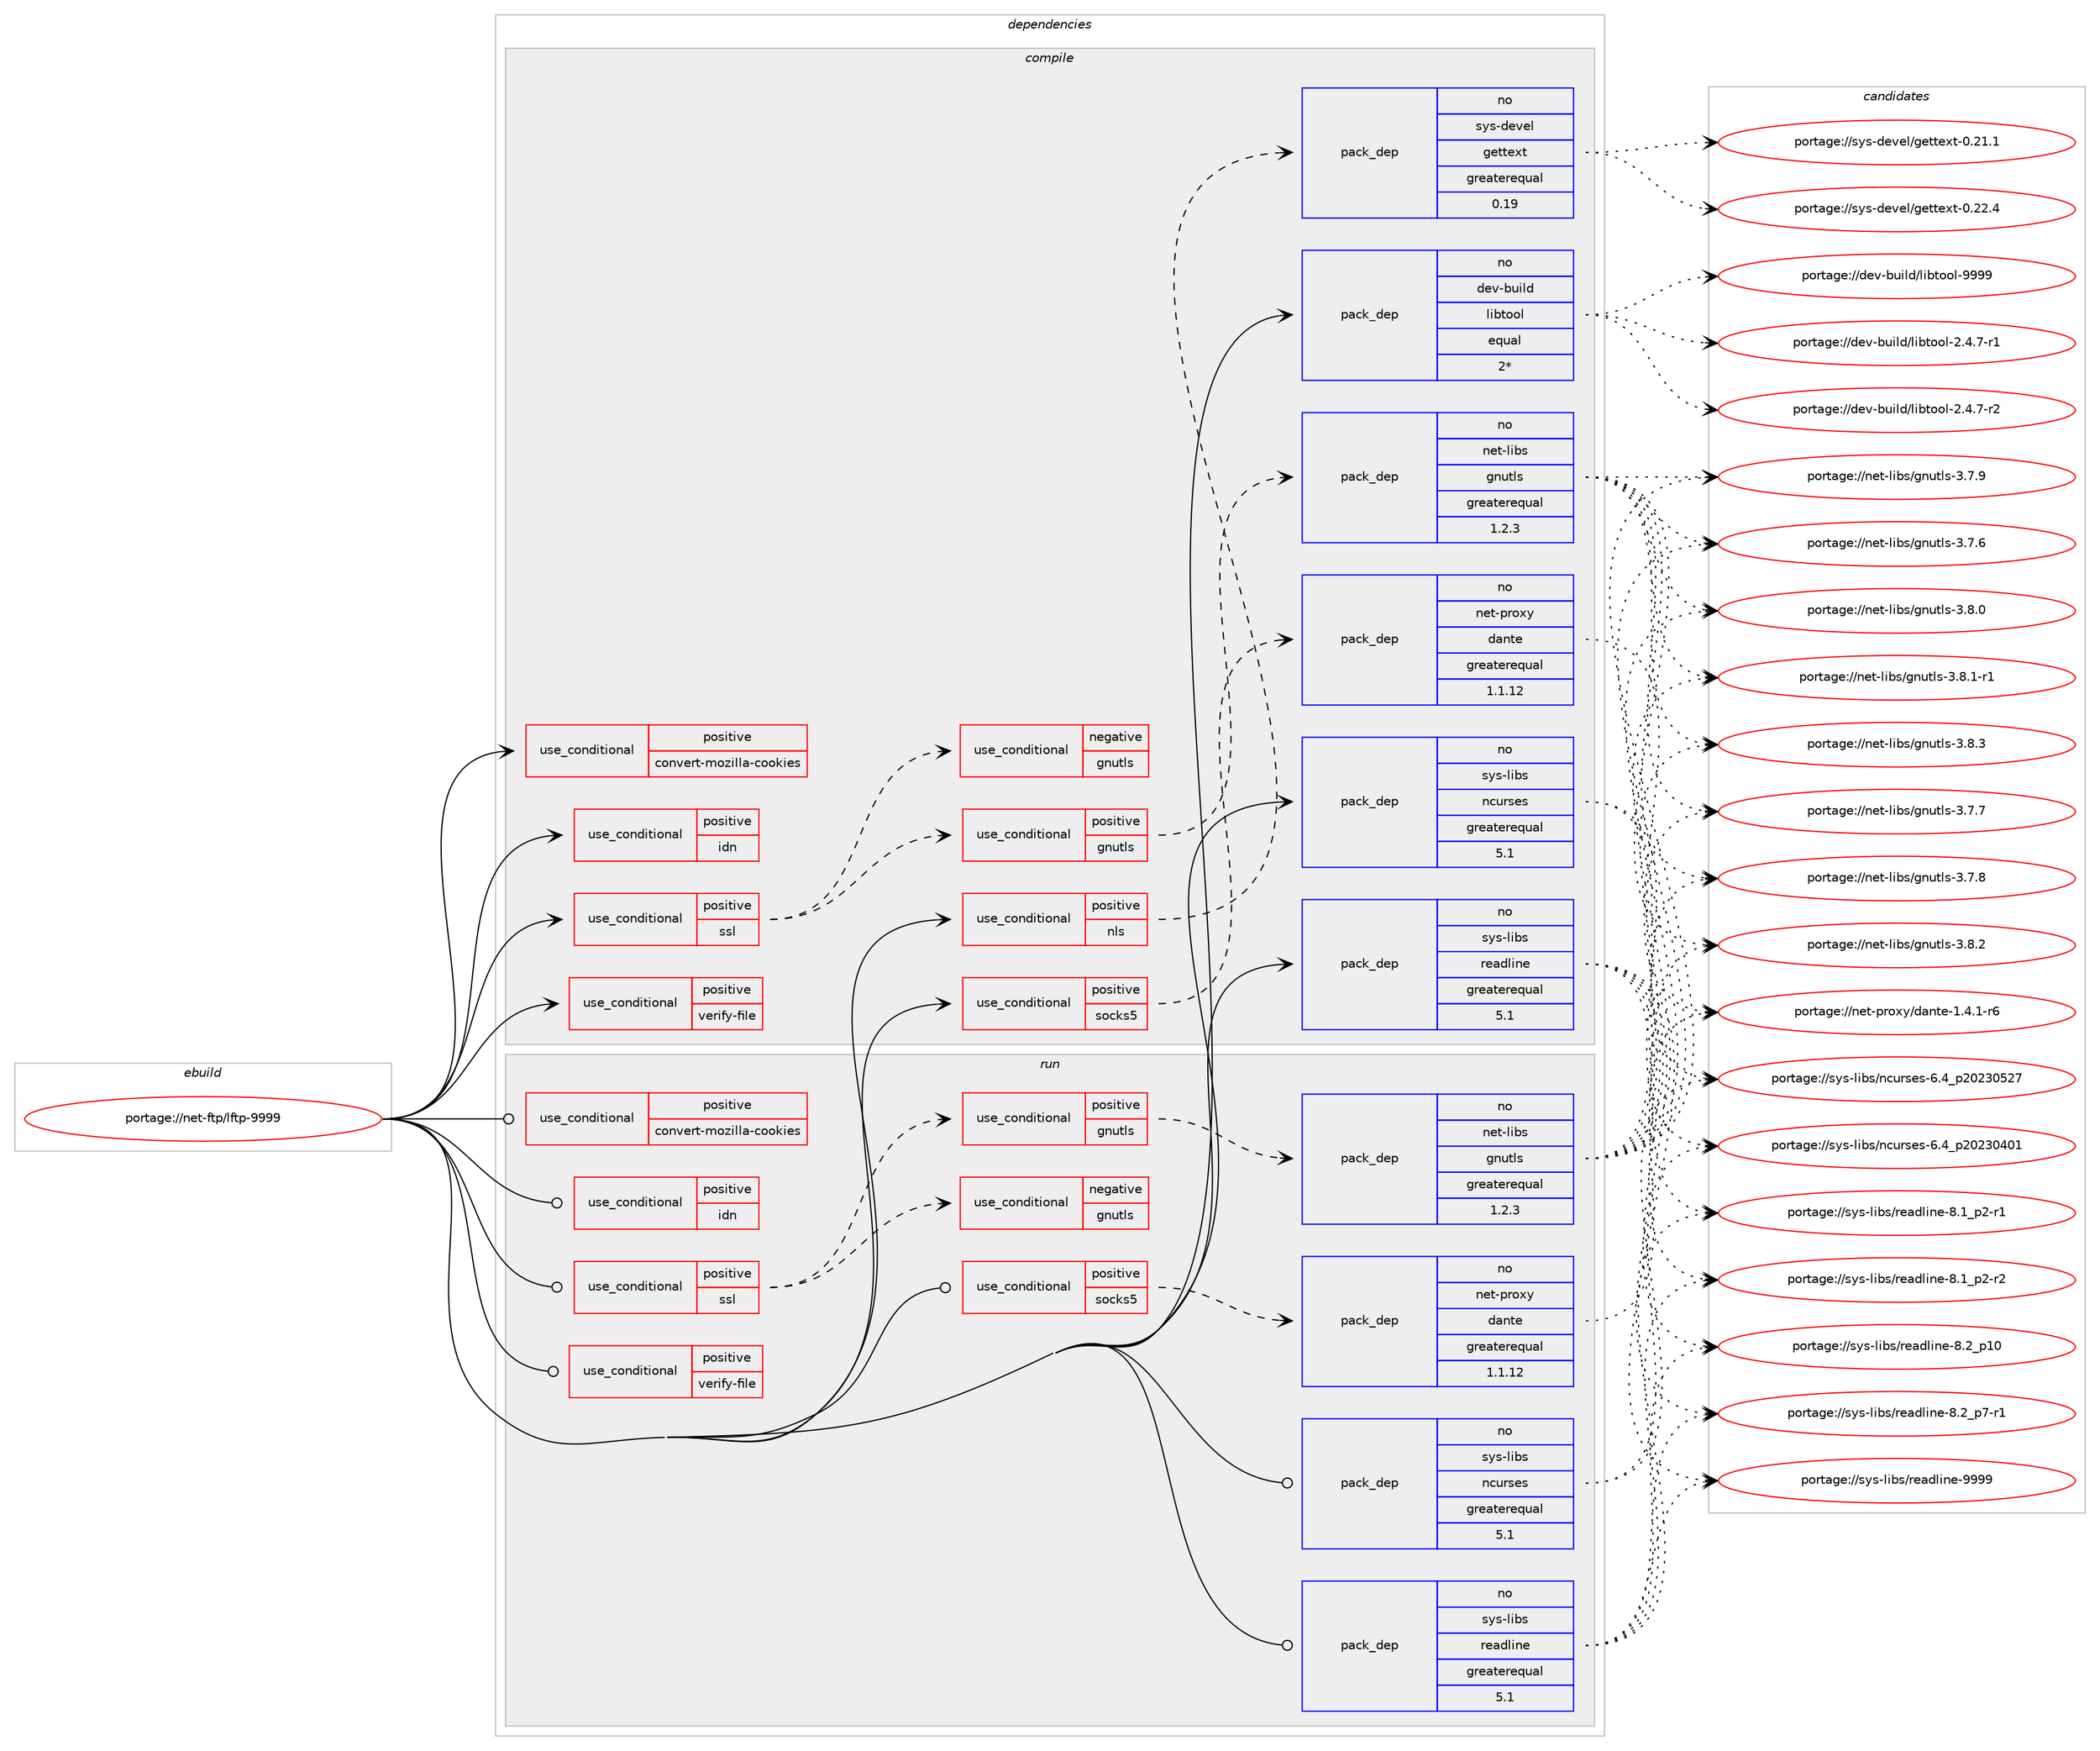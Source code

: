 digraph prolog {

# *************
# Graph options
# *************

newrank=true;
concentrate=true;
compound=true;
graph [rankdir=LR,fontname=Helvetica,fontsize=10,ranksep=1.5];#, ranksep=2.5, nodesep=0.2];
edge  [arrowhead=vee];
node  [fontname=Helvetica,fontsize=10];

# **********
# The ebuild
# **********

subgraph cluster_leftcol {
color=gray;
rank=same;
label=<<i>ebuild</i>>;
id [label="portage://net-ftp/lftp-9999", color=red, width=4, href="../net-ftp/lftp-9999.svg"];
}

# ****************
# The dependencies
# ****************

subgraph cluster_midcol {
color=gray;
label=<<i>dependencies</i>>;
subgraph cluster_compile {
fillcolor="#eeeeee";
style=filled;
label=<<i>compile</i>>;
subgraph cond2273 {
dependency2908 [label=<<TABLE BORDER="0" CELLBORDER="1" CELLSPACING="0" CELLPADDING="4"><TR><TD ROWSPAN="3" CELLPADDING="10">use_conditional</TD></TR><TR><TD>positive</TD></TR><TR><TD>convert-mozilla-cookies</TD></TR></TABLE>>, shape=none, color=red];
# *** BEGIN UNKNOWN DEPENDENCY TYPE (TODO) ***
# dependency2908 -> package_dependency(portage://net-ftp/lftp-9999,install,no,dev-perl,DBI,none,[,,],[],[])
# *** END UNKNOWN DEPENDENCY TYPE (TODO) ***

}
id:e -> dependency2908:w [weight=20,style="solid",arrowhead="vee"];
subgraph cond2274 {
dependency2909 [label=<<TABLE BORDER="0" CELLBORDER="1" CELLSPACING="0" CELLPADDING="4"><TR><TD ROWSPAN="3" CELLPADDING="10">use_conditional</TD></TR><TR><TD>positive</TD></TR><TR><TD>idn</TD></TR></TABLE>>, shape=none, color=red];
# *** BEGIN UNKNOWN DEPENDENCY TYPE (TODO) ***
# dependency2909 -> package_dependency(portage://net-ftp/lftp-9999,install,no,net-dns,libidn2,none,[,,],any_same_slot,[])
# *** END UNKNOWN DEPENDENCY TYPE (TODO) ***

}
id:e -> dependency2909:w [weight=20,style="solid",arrowhead="vee"];
subgraph cond2275 {
dependency2910 [label=<<TABLE BORDER="0" CELLBORDER="1" CELLSPACING="0" CELLPADDING="4"><TR><TD ROWSPAN="3" CELLPADDING="10">use_conditional</TD></TR><TR><TD>positive</TD></TR><TR><TD>nls</TD></TR></TABLE>>, shape=none, color=red];
subgraph pack614 {
dependency2911 [label=<<TABLE BORDER="0" CELLBORDER="1" CELLSPACING="0" CELLPADDING="4" WIDTH="220"><TR><TD ROWSPAN="6" CELLPADDING="30">pack_dep</TD></TR><TR><TD WIDTH="110">no</TD></TR><TR><TD>sys-devel</TD></TR><TR><TD>gettext</TD></TR><TR><TD>greaterequal</TD></TR><TR><TD>0.19</TD></TR></TABLE>>, shape=none, color=blue];
}
dependency2910:e -> dependency2911:w [weight=20,style="dashed",arrowhead="vee"];
}
id:e -> dependency2910:w [weight=20,style="solid",arrowhead="vee"];
subgraph cond2276 {
dependency2912 [label=<<TABLE BORDER="0" CELLBORDER="1" CELLSPACING="0" CELLPADDING="4"><TR><TD ROWSPAN="3" CELLPADDING="10">use_conditional</TD></TR><TR><TD>positive</TD></TR><TR><TD>socks5</TD></TR></TABLE>>, shape=none, color=red];
subgraph pack615 {
dependency2913 [label=<<TABLE BORDER="0" CELLBORDER="1" CELLSPACING="0" CELLPADDING="4" WIDTH="220"><TR><TD ROWSPAN="6" CELLPADDING="30">pack_dep</TD></TR><TR><TD WIDTH="110">no</TD></TR><TR><TD>net-proxy</TD></TR><TR><TD>dante</TD></TR><TR><TD>greaterequal</TD></TR><TR><TD>1.1.12</TD></TR></TABLE>>, shape=none, color=blue];
}
dependency2912:e -> dependency2913:w [weight=20,style="dashed",arrowhead="vee"];
# *** BEGIN UNKNOWN DEPENDENCY TYPE (TODO) ***
# dependency2912 -> package_dependency(portage://net-ftp/lftp-9999,install,no,sys-libs,pam,none,[,,],[],[])
# *** END UNKNOWN DEPENDENCY TYPE (TODO) ***

}
id:e -> dependency2912:w [weight=20,style="solid",arrowhead="vee"];
subgraph cond2277 {
dependency2914 [label=<<TABLE BORDER="0" CELLBORDER="1" CELLSPACING="0" CELLPADDING="4"><TR><TD ROWSPAN="3" CELLPADDING="10">use_conditional</TD></TR><TR><TD>positive</TD></TR><TR><TD>ssl</TD></TR></TABLE>>, shape=none, color=red];
subgraph cond2278 {
dependency2915 [label=<<TABLE BORDER="0" CELLBORDER="1" CELLSPACING="0" CELLPADDING="4"><TR><TD ROWSPAN="3" CELLPADDING="10">use_conditional</TD></TR><TR><TD>positive</TD></TR><TR><TD>gnutls</TD></TR></TABLE>>, shape=none, color=red];
subgraph pack616 {
dependency2916 [label=<<TABLE BORDER="0" CELLBORDER="1" CELLSPACING="0" CELLPADDING="4" WIDTH="220"><TR><TD ROWSPAN="6" CELLPADDING="30">pack_dep</TD></TR><TR><TD WIDTH="110">no</TD></TR><TR><TD>net-libs</TD></TR><TR><TD>gnutls</TD></TR><TR><TD>greaterequal</TD></TR><TR><TD>1.2.3</TD></TR></TABLE>>, shape=none, color=blue];
}
dependency2915:e -> dependency2916:w [weight=20,style="dashed",arrowhead="vee"];
}
dependency2914:e -> dependency2915:w [weight=20,style="dashed",arrowhead="vee"];
subgraph cond2279 {
dependency2917 [label=<<TABLE BORDER="0" CELLBORDER="1" CELLSPACING="0" CELLPADDING="4"><TR><TD ROWSPAN="3" CELLPADDING="10">use_conditional</TD></TR><TR><TD>negative</TD></TR><TR><TD>gnutls</TD></TR></TABLE>>, shape=none, color=red];
# *** BEGIN UNKNOWN DEPENDENCY TYPE (TODO) ***
# dependency2917 -> package_dependency(portage://net-ftp/lftp-9999,install,no,dev-libs,openssl,none,[,,],[slot(0),equal],[])
# *** END UNKNOWN DEPENDENCY TYPE (TODO) ***

}
dependency2914:e -> dependency2917:w [weight=20,style="dashed",arrowhead="vee"];
}
id:e -> dependency2914:w [weight=20,style="solid",arrowhead="vee"];
subgraph cond2280 {
dependency2918 [label=<<TABLE BORDER="0" CELLBORDER="1" CELLSPACING="0" CELLPADDING="4"><TR><TD ROWSPAN="3" CELLPADDING="10">use_conditional</TD></TR><TR><TD>positive</TD></TR><TR><TD>verify-file</TD></TR></TABLE>>, shape=none, color=red];
# *** BEGIN UNKNOWN DEPENDENCY TYPE (TODO) ***
# dependency2918 -> package_dependency(portage://net-ftp/lftp-9999,install,no,dev-perl,String-CRC32,none,[,,],[],[])
# *** END UNKNOWN DEPENDENCY TYPE (TODO) ***

# *** BEGIN UNKNOWN DEPENDENCY TYPE (TODO) ***
# dependency2918 -> package_dependency(portage://net-ftp/lftp-9999,install,no,virtual,perl-Digest-MD5,none,[,,],[],[])
# *** END UNKNOWN DEPENDENCY TYPE (TODO) ***

}
id:e -> dependency2918:w [weight=20,style="solid",arrowhead="vee"];
# *** BEGIN UNKNOWN DEPENDENCY TYPE (TODO) ***
# id -> package_dependency(portage://net-ftp/lftp-9999,install,no,app-arch,xz-utils,none,[,,],[],[])
# *** END UNKNOWN DEPENDENCY TYPE (TODO) ***

subgraph pack617 {
dependency2919 [label=<<TABLE BORDER="0" CELLBORDER="1" CELLSPACING="0" CELLPADDING="4" WIDTH="220"><TR><TD ROWSPAN="6" CELLPADDING="30">pack_dep</TD></TR><TR><TD WIDTH="110">no</TD></TR><TR><TD>dev-build</TD></TR><TR><TD>libtool</TD></TR><TR><TD>equal</TD></TR><TR><TD>2*</TD></TR></TABLE>>, shape=none, color=blue];
}
id:e -> dependency2919:w [weight=20,style="solid",arrowhead="vee"];
# *** BEGIN UNKNOWN DEPENDENCY TYPE (TODO) ***
# id -> package_dependency(portage://net-ftp/lftp-9999,install,no,dev-libs,expat,none,[,,],[],[])
# *** END UNKNOWN DEPENDENCY TYPE (TODO) ***

# *** BEGIN UNKNOWN DEPENDENCY TYPE (TODO) ***
# id -> package_dependency(portage://net-ftp/lftp-9999,install,no,dev-libs,gnulib,none,[,,],[],[])
# *** END UNKNOWN DEPENDENCY TYPE (TODO) ***

subgraph pack618 {
dependency2920 [label=<<TABLE BORDER="0" CELLBORDER="1" CELLSPACING="0" CELLPADDING="4" WIDTH="220"><TR><TD ROWSPAN="6" CELLPADDING="30">pack_dep</TD></TR><TR><TD WIDTH="110">no</TD></TR><TR><TD>sys-libs</TD></TR><TR><TD>ncurses</TD></TR><TR><TD>greaterequal</TD></TR><TR><TD>5.1</TD></TR></TABLE>>, shape=none, color=blue];
}
id:e -> dependency2920:w [weight=20,style="solid",arrowhead="vee"];
subgraph pack619 {
dependency2921 [label=<<TABLE BORDER="0" CELLBORDER="1" CELLSPACING="0" CELLPADDING="4" WIDTH="220"><TR><TD ROWSPAN="6" CELLPADDING="30">pack_dep</TD></TR><TR><TD WIDTH="110">no</TD></TR><TR><TD>sys-libs</TD></TR><TR><TD>readline</TD></TR><TR><TD>greaterequal</TD></TR><TR><TD>5.1</TD></TR></TABLE>>, shape=none, color=blue];
}
id:e -> dependency2921:w [weight=20,style="solid",arrowhead="vee"];
# *** BEGIN UNKNOWN DEPENDENCY TYPE (TODO) ***
# id -> package_dependency(portage://net-ftp/lftp-9999,install,no,sys-libs,zlib,none,[,,],[],[])
# *** END UNKNOWN DEPENDENCY TYPE (TODO) ***

# *** BEGIN UNKNOWN DEPENDENCY TYPE (TODO) ***
# id -> package_dependency(portage://net-ftp/lftp-9999,install,no,virtual,pkgconfig,none,[,,],[],[])
# *** END UNKNOWN DEPENDENCY TYPE (TODO) ***

}
subgraph cluster_compileandrun {
fillcolor="#eeeeee";
style=filled;
label=<<i>compile and run</i>>;
}
subgraph cluster_run {
fillcolor="#eeeeee";
style=filled;
label=<<i>run</i>>;
subgraph cond2281 {
dependency2922 [label=<<TABLE BORDER="0" CELLBORDER="1" CELLSPACING="0" CELLPADDING="4"><TR><TD ROWSPAN="3" CELLPADDING="10">use_conditional</TD></TR><TR><TD>positive</TD></TR><TR><TD>convert-mozilla-cookies</TD></TR></TABLE>>, shape=none, color=red];
# *** BEGIN UNKNOWN DEPENDENCY TYPE (TODO) ***
# dependency2922 -> package_dependency(portage://net-ftp/lftp-9999,run,no,dev-perl,DBI,none,[,,],[],[])
# *** END UNKNOWN DEPENDENCY TYPE (TODO) ***

}
id:e -> dependency2922:w [weight=20,style="solid",arrowhead="odot"];
subgraph cond2282 {
dependency2923 [label=<<TABLE BORDER="0" CELLBORDER="1" CELLSPACING="0" CELLPADDING="4"><TR><TD ROWSPAN="3" CELLPADDING="10">use_conditional</TD></TR><TR><TD>positive</TD></TR><TR><TD>idn</TD></TR></TABLE>>, shape=none, color=red];
# *** BEGIN UNKNOWN DEPENDENCY TYPE (TODO) ***
# dependency2923 -> package_dependency(portage://net-ftp/lftp-9999,run,no,net-dns,libidn2,none,[,,],any_same_slot,[])
# *** END UNKNOWN DEPENDENCY TYPE (TODO) ***

}
id:e -> dependency2923:w [weight=20,style="solid",arrowhead="odot"];
subgraph cond2283 {
dependency2924 [label=<<TABLE BORDER="0" CELLBORDER="1" CELLSPACING="0" CELLPADDING="4"><TR><TD ROWSPAN="3" CELLPADDING="10">use_conditional</TD></TR><TR><TD>positive</TD></TR><TR><TD>socks5</TD></TR></TABLE>>, shape=none, color=red];
subgraph pack620 {
dependency2925 [label=<<TABLE BORDER="0" CELLBORDER="1" CELLSPACING="0" CELLPADDING="4" WIDTH="220"><TR><TD ROWSPAN="6" CELLPADDING="30">pack_dep</TD></TR><TR><TD WIDTH="110">no</TD></TR><TR><TD>net-proxy</TD></TR><TR><TD>dante</TD></TR><TR><TD>greaterequal</TD></TR><TR><TD>1.1.12</TD></TR></TABLE>>, shape=none, color=blue];
}
dependency2924:e -> dependency2925:w [weight=20,style="dashed",arrowhead="vee"];
# *** BEGIN UNKNOWN DEPENDENCY TYPE (TODO) ***
# dependency2924 -> package_dependency(portage://net-ftp/lftp-9999,run,no,sys-libs,pam,none,[,,],[],[])
# *** END UNKNOWN DEPENDENCY TYPE (TODO) ***

}
id:e -> dependency2924:w [weight=20,style="solid",arrowhead="odot"];
subgraph cond2284 {
dependency2926 [label=<<TABLE BORDER="0" CELLBORDER="1" CELLSPACING="0" CELLPADDING="4"><TR><TD ROWSPAN="3" CELLPADDING="10">use_conditional</TD></TR><TR><TD>positive</TD></TR><TR><TD>ssl</TD></TR></TABLE>>, shape=none, color=red];
subgraph cond2285 {
dependency2927 [label=<<TABLE BORDER="0" CELLBORDER="1" CELLSPACING="0" CELLPADDING="4"><TR><TD ROWSPAN="3" CELLPADDING="10">use_conditional</TD></TR><TR><TD>positive</TD></TR><TR><TD>gnutls</TD></TR></TABLE>>, shape=none, color=red];
subgraph pack621 {
dependency2928 [label=<<TABLE BORDER="0" CELLBORDER="1" CELLSPACING="0" CELLPADDING="4" WIDTH="220"><TR><TD ROWSPAN="6" CELLPADDING="30">pack_dep</TD></TR><TR><TD WIDTH="110">no</TD></TR><TR><TD>net-libs</TD></TR><TR><TD>gnutls</TD></TR><TR><TD>greaterequal</TD></TR><TR><TD>1.2.3</TD></TR></TABLE>>, shape=none, color=blue];
}
dependency2927:e -> dependency2928:w [weight=20,style="dashed",arrowhead="vee"];
}
dependency2926:e -> dependency2927:w [weight=20,style="dashed",arrowhead="vee"];
subgraph cond2286 {
dependency2929 [label=<<TABLE BORDER="0" CELLBORDER="1" CELLSPACING="0" CELLPADDING="4"><TR><TD ROWSPAN="3" CELLPADDING="10">use_conditional</TD></TR><TR><TD>negative</TD></TR><TR><TD>gnutls</TD></TR></TABLE>>, shape=none, color=red];
# *** BEGIN UNKNOWN DEPENDENCY TYPE (TODO) ***
# dependency2929 -> package_dependency(portage://net-ftp/lftp-9999,run,no,dev-libs,openssl,none,[,,],[slot(0),equal],[])
# *** END UNKNOWN DEPENDENCY TYPE (TODO) ***

}
dependency2926:e -> dependency2929:w [weight=20,style="dashed",arrowhead="vee"];
}
id:e -> dependency2926:w [weight=20,style="solid",arrowhead="odot"];
subgraph cond2287 {
dependency2930 [label=<<TABLE BORDER="0" CELLBORDER="1" CELLSPACING="0" CELLPADDING="4"><TR><TD ROWSPAN="3" CELLPADDING="10">use_conditional</TD></TR><TR><TD>positive</TD></TR><TR><TD>verify-file</TD></TR></TABLE>>, shape=none, color=red];
# *** BEGIN UNKNOWN DEPENDENCY TYPE (TODO) ***
# dependency2930 -> package_dependency(portage://net-ftp/lftp-9999,run,no,dev-perl,String-CRC32,none,[,,],[],[])
# *** END UNKNOWN DEPENDENCY TYPE (TODO) ***

# *** BEGIN UNKNOWN DEPENDENCY TYPE (TODO) ***
# dependency2930 -> package_dependency(portage://net-ftp/lftp-9999,run,no,virtual,perl-Digest-MD5,none,[,,],[],[])
# *** END UNKNOWN DEPENDENCY TYPE (TODO) ***

}
id:e -> dependency2930:w [weight=20,style="solid",arrowhead="odot"];
# *** BEGIN UNKNOWN DEPENDENCY TYPE (TODO) ***
# id -> package_dependency(portage://net-ftp/lftp-9999,run,no,dev-libs,expat,none,[,,],[],[])
# *** END UNKNOWN DEPENDENCY TYPE (TODO) ***

subgraph pack622 {
dependency2931 [label=<<TABLE BORDER="0" CELLBORDER="1" CELLSPACING="0" CELLPADDING="4" WIDTH="220"><TR><TD ROWSPAN="6" CELLPADDING="30">pack_dep</TD></TR><TR><TD WIDTH="110">no</TD></TR><TR><TD>sys-libs</TD></TR><TR><TD>ncurses</TD></TR><TR><TD>greaterequal</TD></TR><TR><TD>5.1</TD></TR></TABLE>>, shape=none, color=blue];
}
id:e -> dependency2931:w [weight=20,style="solid",arrowhead="odot"];
subgraph pack623 {
dependency2932 [label=<<TABLE BORDER="0" CELLBORDER="1" CELLSPACING="0" CELLPADDING="4" WIDTH="220"><TR><TD ROWSPAN="6" CELLPADDING="30">pack_dep</TD></TR><TR><TD WIDTH="110">no</TD></TR><TR><TD>sys-libs</TD></TR><TR><TD>readline</TD></TR><TR><TD>greaterequal</TD></TR><TR><TD>5.1</TD></TR></TABLE>>, shape=none, color=blue];
}
id:e -> dependency2932:w [weight=20,style="solid",arrowhead="odot"];
# *** BEGIN UNKNOWN DEPENDENCY TYPE (TODO) ***
# id -> package_dependency(portage://net-ftp/lftp-9999,run,no,sys-libs,zlib,none,[,,],[],[])
# *** END UNKNOWN DEPENDENCY TYPE (TODO) ***

}
}

# **************
# The candidates
# **************

subgraph cluster_choices {
rank=same;
color=gray;
label=<<i>candidates</i>>;

subgraph choice614 {
color=black;
nodesep=1;
choice115121115451001011181011084710310111611610112011645484650494649 [label="portage://sys-devel/gettext-0.21.1", color=red, width=4,href="../sys-devel/gettext-0.21.1.svg"];
choice115121115451001011181011084710310111611610112011645484650504652 [label="portage://sys-devel/gettext-0.22.4", color=red, width=4,href="../sys-devel/gettext-0.22.4.svg"];
dependency2911:e -> choice115121115451001011181011084710310111611610112011645484650494649:w [style=dotted,weight="100"];
dependency2911:e -> choice115121115451001011181011084710310111611610112011645484650504652:w [style=dotted,weight="100"];
}
subgraph choice615 {
color=black;
nodesep=1;
choice1101011164511211411112012147100971101161014549465246494511454 [label="portage://net-proxy/dante-1.4.1-r6", color=red, width=4,href="../net-proxy/dante-1.4.1-r6.svg"];
dependency2913:e -> choice1101011164511211411112012147100971101161014549465246494511454:w [style=dotted,weight="100"];
}
subgraph choice616 {
color=black;
nodesep=1;
choice110101116451081059811547103110117116108115455146554654 [label="portage://net-libs/gnutls-3.7.6", color=red, width=4,href="../net-libs/gnutls-3.7.6.svg"];
choice110101116451081059811547103110117116108115455146554655 [label="portage://net-libs/gnutls-3.7.7", color=red, width=4,href="../net-libs/gnutls-3.7.7.svg"];
choice110101116451081059811547103110117116108115455146554656 [label="portage://net-libs/gnutls-3.7.8", color=red, width=4,href="../net-libs/gnutls-3.7.8.svg"];
choice110101116451081059811547103110117116108115455146554657 [label="portage://net-libs/gnutls-3.7.9", color=red, width=4,href="../net-libs/gnutls-3.7.9.svg"];
choice110101116451081059811547103110117116108115455146564648 [label="portage://net-libs/gnutls-3.8.0", color=red, width=4,href="../net-libs/gnutls-3.8.0.svg"];
choice1101011164510810598115471031101171161081154551465646494511449 [label="portage://net-libs/gnutls-3.8.1-r1", color=red, width=4,href="../net-libs/gnutls-3.8.1-r1.svg"];
choice110101116451081059811547103110117116108115455146564650 [label="portage://net-libs/gnutls-3.8.2", color=red, width=4,href="../net-libs/gnutls-3.8.2.svg"];
choice110101116451081059811547103110117116108115455146564651 [label="portage://net-libs/gnutls-3.8.3", color=red, width=4,href="../net-libs/gnutls-3.8.3.svg"];
dependency2916:e -> choice110101116451081059811547103110117116108115455146554654:w [style=dotted,weight="100"];
dependency2916:e -> choice110101116451081059811547103110117116108115455146554655:w [style=dotted,weight="100"];
dependency2916:e -> choice110101116451081059811547103110117116108115455146554656:w [style=dotted,weight="100"];
dependency2916:e -> choice110101116451081059811547103110117116108115455146554657:w [style=dotted,weight="100"];
dependency2916:e -> choice110101116451081059811547103110117116108115455146564648:w [style=dotted,weight="100"];
dependency2916:e -> choice1101011164510810598115471031101171161081154551465646494511449:w [style=dotted,weight="100"];
dependency2916:e -> choice110101116451081059811547103110117116108115455146564650:w [style=dotted,weight="100"];
dependency2916:e -> choice110101116451081059811547103110117116108115455146564651:w [style=dotted,weight="100"];
}
subgraph choice617 {
color=black;
nodesep=1;
choice100101118459811710510810047108105981161111111084550465246554511449 [label="portage://dev-build/libtool-2.4.7-r1", color=red, width=4,href="../dev-build/libtool-2.4.7-r1.svg"];
choice100101118459811710510810047108105981161111111084550465246554511450 [label="portage://dev-build/libtool-2.4.7-r2", color=red, width=4,href="../dev-build/libtool-2.4.7-r2.svg"];
choice100101118459811710510810047108105981161111111084557575757 [label="portage://dev-build/libtool-9999", color=red, width=4,href="../dev-build/libtool-9999.svg"];
dependency2919:e -> choice100101118459811710510810047108105981161111111084550465246554511449:w [style=dotted,weight="100"];
dependency2919:e -> choice100101118459811710510810047108105981161111111084550465246554511450:w [style=dotted,weight="100"];
dependency2919:e -> choice100101118459811710510810047108105981161111111084557575757:w [style=dotted,weight="100"];
}
subgraph choice618 {
color=black;
nodesep=1;
choice1151211154510810598115471109911711411510111545544652951125048505148524849 [label="portage://sys-libs/ncurses-6.4_p20230401", color=red, width=4,href="../sys-libs/ncurses-6.4_p20230401.svg"];
choice1151211154510810598115471109911711411510111545544652951125048505148535055 [label="portage://sys-libs/ncurses-6.4_p20230527", color=red, width=4,href="../sys-libs/ncurses-6.4_p20230527.svg"];
dependency2920:e -> choice1151211154510810598115471109911711411510111545544652951125048505148524849:w [style=dotted,weight="100"];
dependency2920:e -> choice1151211154510810598115471109911711411510111545544652951125048505148535055:w [style=dotted,weight="100"];
}
subgraph choice619 {
color=black;
nodesep=1;
choice115121115451081059811547114101971001081051101014556464995112504511449 [label="portage://sys-libs/readline-8.1_p2-r1", color=red, width=4,href="../sys-libs/readline-8.1_p2-r1.svg"];
choice115121115451081059811547114101971001081051101014556464995112504511450 [label="portage://sys-libs/readline-8.1_p2-r2", color=red, width=4,href="../sys-libs/readline-8.1_p2-r2.svg"];
choice1151211154510810598115471141019710010810511010145564650951124948 [label="portage://sys-libs/readline-8.2_p10", color=red, width=4,href="../sys-libs/readline-8.2_p10.svg"];
choice115121115451081059811547114101971001081051101014556465095112554511449 [label="portage://sys-libs/readline-8.2_p7-r1", color=red, width=4,href="../sys-libs/readline-8.2_p7-r1.svg"];
choice115121115451081059811547114101971001081051101014557575757 [label="portage://sys-libs/readline-9999", color=red, width=4,href="../sys-libs/readline-9999.svg"];
dependency2921:e -> choice115121115451081059811547114101971001081051101014556464995112504511449:w [style=dotted,weight="100"];
dependency2921:e -> choice115121115451081059811547114101971001081051101014556464995112504511450:w [style=dotted,weight="100"];
dependency2921:e -> choice1151211154510810598115471141019710010810511010145564650951124948:w [style=dotted,weight="100"];
dependency2921:e -> choice115121115451081059811547114101971001081051101014556465095112554511449:w [style=dotted,weight="100"];
dependency2921:e -> choice115121115451081059811547114101971001081051101014557575757:w [style=dotted,weight="100"];
}
subgraph choice620 {
color=black;
nodesep=1;
choice1101011164511211411112012147100971101161014549465246494511454 [label="portage://net-proxy/dante-1.4.1-r6", color=red, width=4,href="../net-proxy/dante-1.4.1-r6.svg"];
dependency2925:e -> choice1101011164511211411112012147100971101161014549465246494511454:w [style=dotted,weight="100"];
}
subgraph choice621 {
color=black;
nodesep=1;
choice110101116451081059811547103110117116108115455146554654 [label="portage://net-libs/gnutls-3.7.6", color=red, width=4,href="../net-libs/gnutls-3.7.6.svg"];
choice110101116451081059811547103110117116108115455146554655 [label="portage://net-libs/gnutls-3.7.7", color=red, width=4,href="../net-libs/gnutls-3.7.7.svg"];
choice110101116451081059811547103110117116108115455146554656 [label="portage://net-libs/gnutls-3.7.8", color=red, width=4,href="../net-libs/gnutls-3.7.8.svg"];
choice110101116451081059811547103110117116108115455146554657 [label="portage://net-libs/gnutls-3.7.9", color=red, width=4,href="../net-libs/gnutls-3.7.9.svg"];
choice110101116451081059811547103110117116108115455146564648 [label="portage://net-libs/gnutls-3.8.0", color=red, width=4,href="../net-libs/gnutls-3.8.0.svg"];
choice1101011164510810598115471031101171161081154551465646494511449 [label="portage://net-libs/gnutls-3.8.1-r1", color=red, width=4,href="../net-libs/gnutls-3.8.1-r1.svg"];
choice110101116451081059811547103110117116108115455146564650 [label="portage://net-libs/gnutls-3.8.2", color=red, width=4,href="../net-libs/gnutls-3.8.2.svg"];
choice110101116451081059811547103110117116108115455146564651 [label="portage://net-libs/gnutls-3.8.3", color=red, width=4,href="../net-libs/gnutls-3.8.3.svg"];
dependency2928:e -> choice110101116451081059811547103110117116108115455146554654:w [style=dotted,weight="100"];
dependency2928:e -> choice110101116451081059811547103110117116108115455146554655:w [style=dotted,weight="100"];
dependency2928:e -> choice110101116451081059811547103110117116108115455146554656:w [style=dotted,weight="100"];
dependency2928:e -> choice110101116451081059811547103110117116108115455146554657:w [style=dotted,weight="100"];
dependency2928:e -> choice110101116451081059811547103110117116108115455146564648:w [style=dotted,weight="100"];
dependency2928:e -> choice1101011164510810598115471031101171161081154551465646494511449:w [style=dotted,weight="100"];
dependency2928:e -> choice110101116451081059811547103110117116108115455146564650:w [style=dotted,weight="100"];
dependency2928:e -> choice110101116451081059811547103110117116108115455146564651:w [style=dotted,weight="100"];
}
subgraph choice622 {
color=black;
nodesep=1;
choice1151211154510810598115471109911711411510111545544652951125048505148524849 [label="portage://sys-libs/ncurses-6.4_p20230401", color=red, width=4,href="../sys-libs/ncurses-6.4_p20230401.svg"];
choice1151211154510810598115471109911711411510111545544652951125048505148535055 [label="portage://sys-libs/ncurses-6.4_p20230527", color=red, width=4,href="../sys-libs/ncurses-6.4_p20230527.svg"];
dependency2931:e -> choice1151211154510810598115471109911711411510111545544652951125048505148524849:w [style=dotted,weight="100"];
dependency2931:e -> choice1151211154510810598115471109911711411510111545544652951125048505148535055:w [style=dotted,weight="100"];
}
subgraph choice623 {
color=black;
nodesep=1;
choice115121115451081059811547114101971001081051101014556464995112504511449 [label="portage://sys-libs/readline-8.1_p2-r1", color=red, width=4,href="../sys-libs/readline-8.1_p2-r1.svg"];
choice115121115451081059811547114101971001081051101014556464995112504511450 [label="portage://sys-libs/readline-8.1_p2-r2", color=red, width=4,href="../sys-libs/readline-8.1_p2-r2.svg"];
choice1151211154510810598115471141019710010810511010145564650951124948 [label="portage://sys-libs/readline-8.2_p10", color=red, width=4,href="../sys-libs/readline-8.2_p10.svg"];
choice115121115451081059811547114101971001081051101014556465095112554511449 [label="portage://sys-libs/readline-8.2_p7-r1", color=red, width=4,href="../sys-libs/readline-8.2_p7-r1.svg"];
choice115121115451081059811547114101971001081051101014557575757 [label="portage://sys-libs/readline-9999", color=red, width=4,href="../sys-libs/readline-9999.svg"];
dependency2932:e -> choice115121115451081059811547114101971001081051101014556464995112504511449:w [style=dotted,weight="100"];
dependency2932:e -> choice115121115451081059811547114101971001081051101014556464995112504511450:w [style=dotted,weight="100"];
dependency2932:e -> choice1151211154510810598115471141019710010810511010145564650951124948:w [style=dotted,weight="100"];
dependency2932:e -> choice115121115451081059811547114101971001081051101014556465095112554511449:w [style=dotted,weight="100"];
dependency2932:e -> choice115121115451081059811547114101971001081051101014557575757:w [style=dotted,weight="100"];
}
}

}

